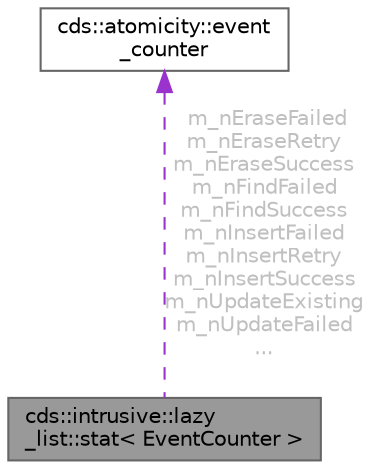 digraph "cds::intrusive::lazy_list::stat&lt; EventCounter &gt;"
{
 // LATEX_PDF_SIZE
  bgcolor="transparent";
  edge [fontname=Helvetica,fontsize=10,labelfontname=Helvetica,labelfontsize=10];
  node [fontname=Helvetica,fontsize=10,shape=box,height=0.2,width=0.4];
  Node1 [id="Node000001",label="cds::intrusive::lazy\l_list::stat\< EventCounter \>",height=0.2,width=0.4,color="gray40", fillcolor="grey60", style="filled", fontcolor="black",tooltip="LazyList internal statistics"];
  Node2 -> Node1 [id="edge2_Node000001_Node000002",dir="back",color="darkorchid3",style="dashed",tooltip=" ",label=" m_nEraseFailed\nm_nEraseRetry\nm_nEraseSuccess\nm_nFindFailed\nm_nFindSuccess\nm_nInsertFailed\nm_nInsertRetry\nm_nInsertSuccess\nm_nUpdateExisting\nm_nUpdateFailed\n...",fontcolor="grey" ];
  Node2 [id="Node000002",label="cds::atomicity::event\l_counter",height=0.2,width=0.4,color="gray40", fillcolor="white", style="filled",URL="$classcds_1_1atomicity_1_1event__counter.html",tooltip="Atomic event counter."];
}

